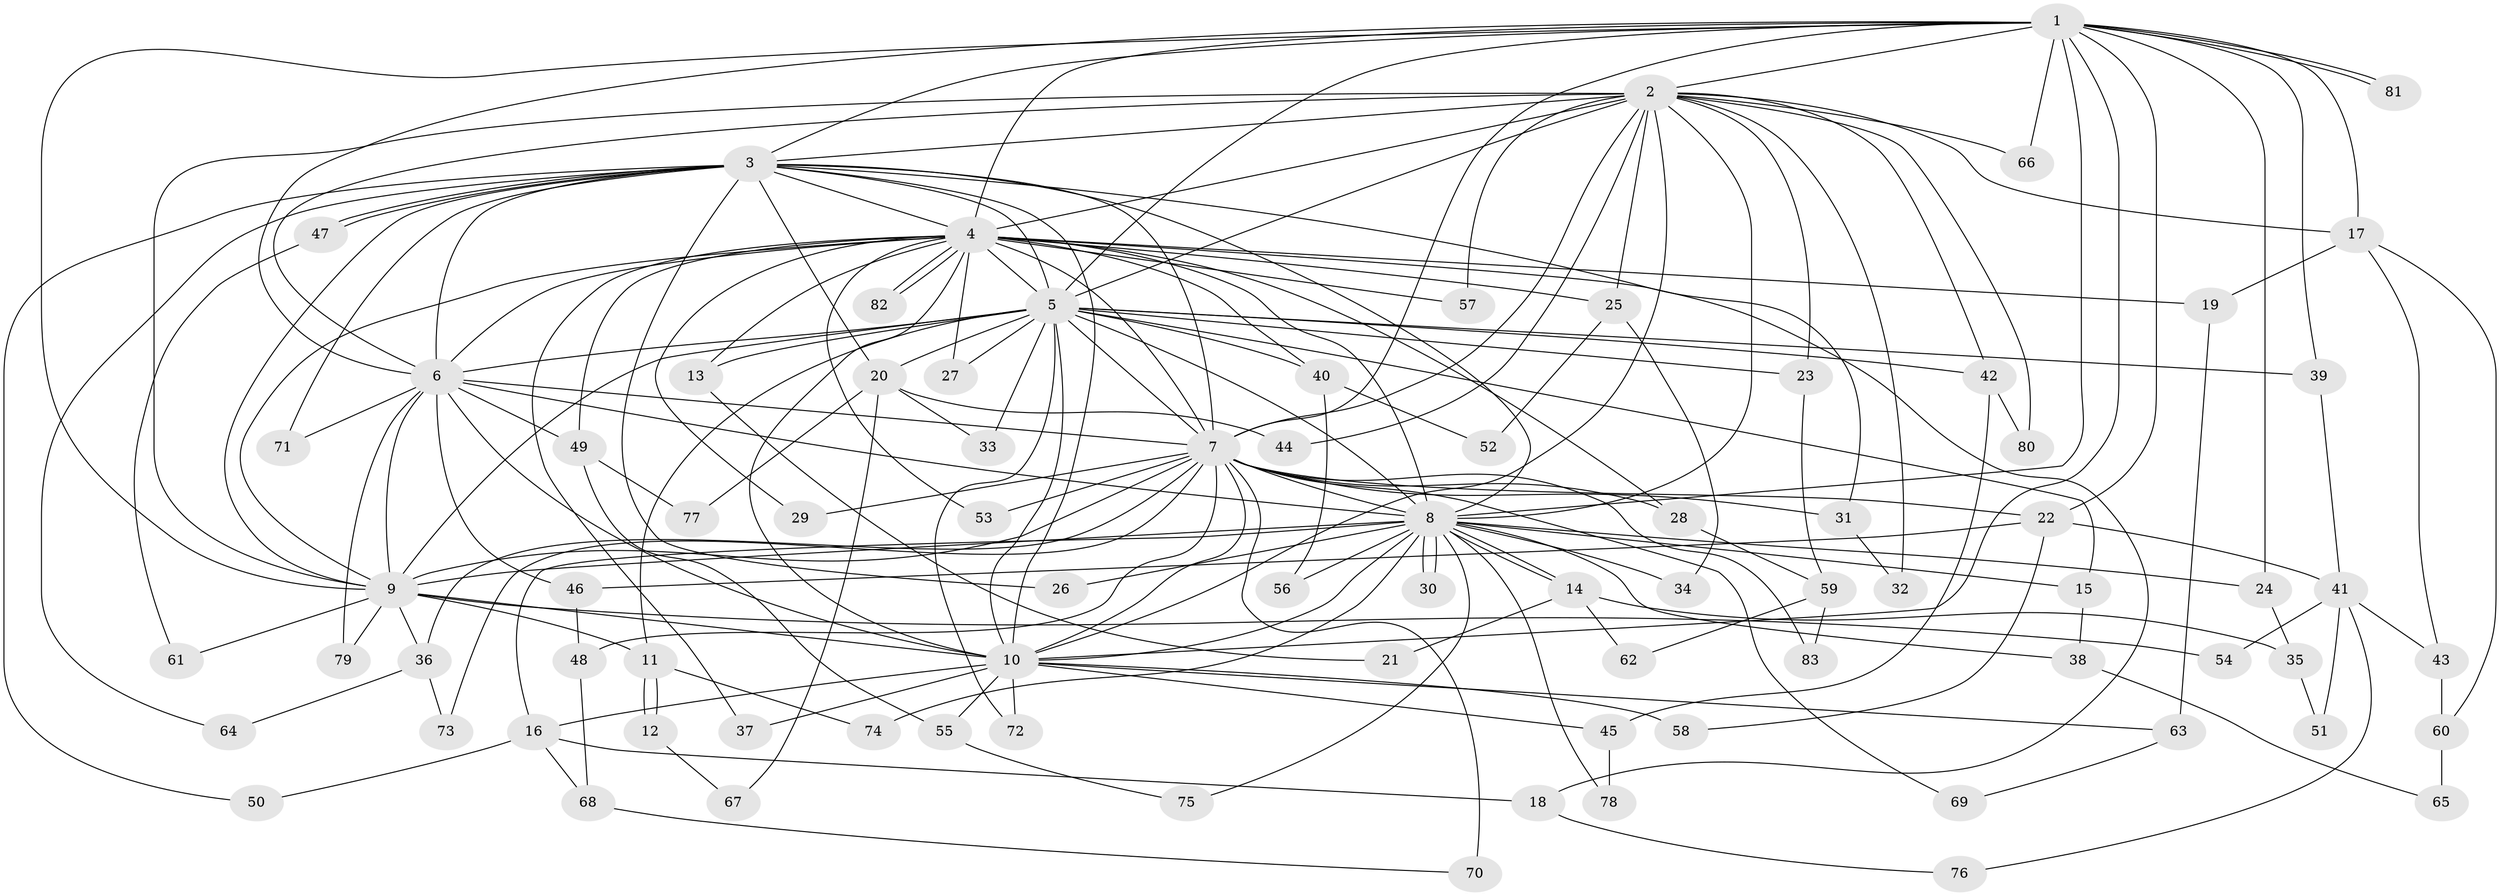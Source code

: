 // coarse degree distribution, {12: 0.029411764705882353, 13: 0.058823529411764705, 16: 0.029411764705882353, 17: 0.029411764705882353, 14: 0.029411764705882353, 15: 0.029411764705882353, 10: 0.058823529411764705, 2: 0.058823529411764705, 5: 0.14705882352941177, 6: 0.058823529411764705, 7: 0.029411764705882353, 3: 0.29411764705882354, 4: 0.08823529411764706, 1: 0.058823529411764705}
// Generated by graph-tools (version 1.1) at 2025/49/03/04/25 22:49:36]
// undirected, 83 vertices, 191 edges
graph export_dot {
  node [color=gray90,style=filled];
  1;
  2;
  3;
  4;
  5;
  6;
  7;
  8;
  9;
  10;
  11;
  12;
  13;
  14;
  15;
  16;
  17;
  18;
  19;
  20;
  21;
  22;
  23;
  24;
  25;
  26;
  27;
  28;
  29;
  30;
  31;
  32;
  33;
  34;
  35;
  36;
  37;
  38;
  39;
  40;
  41;
  42;
  43;
  44;
  45;
  46;
  47;
  48;
  49;
  50;
  51;
  52;
  53;
  54;
  55;
  56;
  57;
  58;
  59;
  60;
  61;
  62;
  63;
  64;
  65;
  66;
  67;
  68;
  69;
  70;
  71;
  72;
  73;
  74;
  75;
  76;
  77;
  78;
  79;
  80;
  81;
  82;
  83;
  1 -- 2;
  1 -- 3;
  1 -- 4;
  1 -- 5;
  1 -- 6;
  1 -- 7;
  1 -- 8;
  1 -- 9;
  1 -- 10;
  1 -- 17;
  1 -- 22;
  1 -- 24;
  1 -- 39;
  1 -- 66;
  1 -- 81;
  1 -- 81;
  2 -- 3;
  2 -- 4;
  2 -- 5;
  2 -- 6;
  2 -- 7;
  2 -- 8;
  2 -- 9;
  2 -- 10;
  2 -- 17;
  2 -- 23;
  2 -- 25;
  2 -- 32;
  2 -- 42;
  2 -- 44;
  2 -- 57;
  2 -- 66;
  2 -- 80;
  3 -- 4;
  3 -- 5;
  3 -- 6;
  3 -- 7;
  3 -- 8;
  3 -- 9;
  3 -- 10;
  3 -- 20;
  3 -- 26;
  3 -- 31;
  3 -- 47;
  3 -- 47;
  3 -- 50;
  3 -- 64;
  3 -- 71;
  4 -- 5;
  4 -- 6;
  4 -- 7;
  4 -- 8;
  4 -- 9;
  4 -- 10;
  4 -- 13;
  4 -- 18;
  4 -- 19;
  4 -- 25;
  4 -- 27;
  4 -- 28;
  4 -- 29;
  4 -- 37;
  4 -- 40;
  4 -- 49;
  4 -- 53;
  4 -- 57;
  4 -- 82;
  4 -- 82;
  5 -- 6;
  5 -- 7;
  5 -- 8;
  5 -- 9;
  5 -- 10;
  5 -- 11;
  5 -- 13;
  5 -- 15;
  5 -- 20;
  5 -- 23;
  5 -- 27;
  5 -- 33;
  5 -- 39;
  5 -- 40;
  5 -- 42;
  5 -- 72;
  6 -- 7;
  6 -- 8;
  6 -- 9;
  6 -- 10;
  6 -- 46;
  6 -- 49;
  6 -- 71;
  6 -- 79;
  7 -- 8;
  7 -- 9;
  7 -- 10;
  7 -- 22;
  7 -- 28;
  7 -- 29;
  7 -- 31;
  7 -- 36;
  7 -- 48;
  7 -- 53;
  7 -- 69;
  7 -- 70;
  7 -- 73;
  7 -- 83;
  8 -- 9;
  8 -- 10;
  8 -- 14;
  8 -- 14;
  8 -- 15;
  8 -- 16;
  8 -- 24;
  8 -- 26;
  8 -- 30;
  8 -- 30;
  8 -- 34;
  8 -- 38;
  8 -- 56;
  8 -- 74;
  8 -- 75;
  8 -- 78;
  9 -- 10;
  9 -- 11;
  9 -- 36;
  9 -- 54;
  9 -- 61;
  9 -- 79;
  10 -- 16;
  10 -- 37;
  10 -- 45;
  10 -- 55;
  10 -- 58;
  10 -- 63;
  10 -- 72;
  11 -- 12;
  11 -- 12;
  11 -- 74;
  12 -- 67;
  13 -- 21;
  14 -- 21;
  14 -- 35;
  14 -- 62;
  15 -- 38;
  16 -- 18;
  16 -- 50;
  16 -- 68;
  17 -- 19;
  17 -- 43;
  17 -- 60;
  18 -- 76;
  19 -- 63;
  20 -- 33;
  20 -- 44;
  20 -- 67;
  20 -- 77;
  22 -- 41;
  22 -- 46;
  22 -- 58;
  23 -- 59;
  24 -- 35;
  25 -- 34;
  25 -- 52;
  28 -- 59;
  31 -- 32;
  35 -- 51;
  36 -- 64;
  36 -- 73;
  38 -- 65;
  39 -- 41;
  40 -- 52;
  40 -- 56;
  41 -- 43;
  41 -- 51;
  41 -- 54;
  41 -- 76;
  42 -- 45;
  42 -- 80;
  43 -- 60;
  45 -- 78;
  46 -- 48;
  47 -- 61;
  48 -- 68;
  49 -- 55;
  49 -- 77;
  55 -- 75;
  59 -- 62;
  59 -- 83;
  60 -- 65;
  63 -- 69;
  68 -- 70;
}

